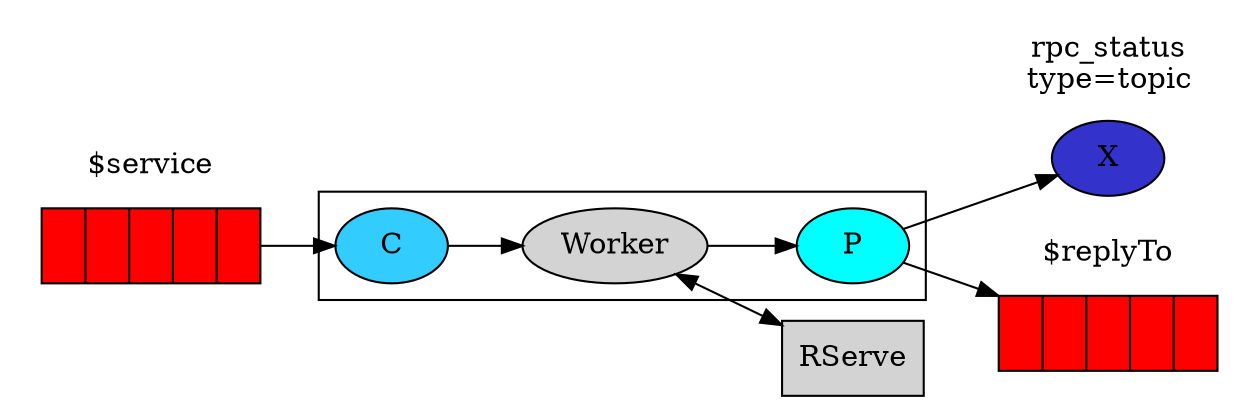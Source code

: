 digraph {
  bgcolor=white;
  truecolor=true;
  rankdir=LR;
  node [style="filled"];

  subgraph cluster_worker {
    "P_result" [label="P", fillcolor="#00ffff"];
    "C_task" [label="C", fillcolor="#33ccff"];
    "worker" [label="Worker"];
    C_task -> worker ;
    worker -> P_result ;
  }

  RServe [label="RServe", shape=rect] ;

  worker -> RServe [dir=both] ;

  subgraph cluster_X_rpc_status {
    label="rpc_status\ntype=topic";
    color=transparent;
    "X_rpc_status" [label="X", fillcolor="#3333CC"] ;
  }

  subgraph cluster_Q_task {
    label="$service" ;
    color=transparent ;
    "Q_task" [label="{||||}", fillcolor="red", shape="record"] ;
  }

  subgraph cluster_Q_result {
    label="$replyTo" ;
    color=transparent ;
    "Q_reply_to" [label="{||||}", fillcolor="red", shape="record"] ;
  }

  Q_task -> C_task ;
  P_result -> Q_reply_to ;
  P_result -> X_rpc_status ;
}
